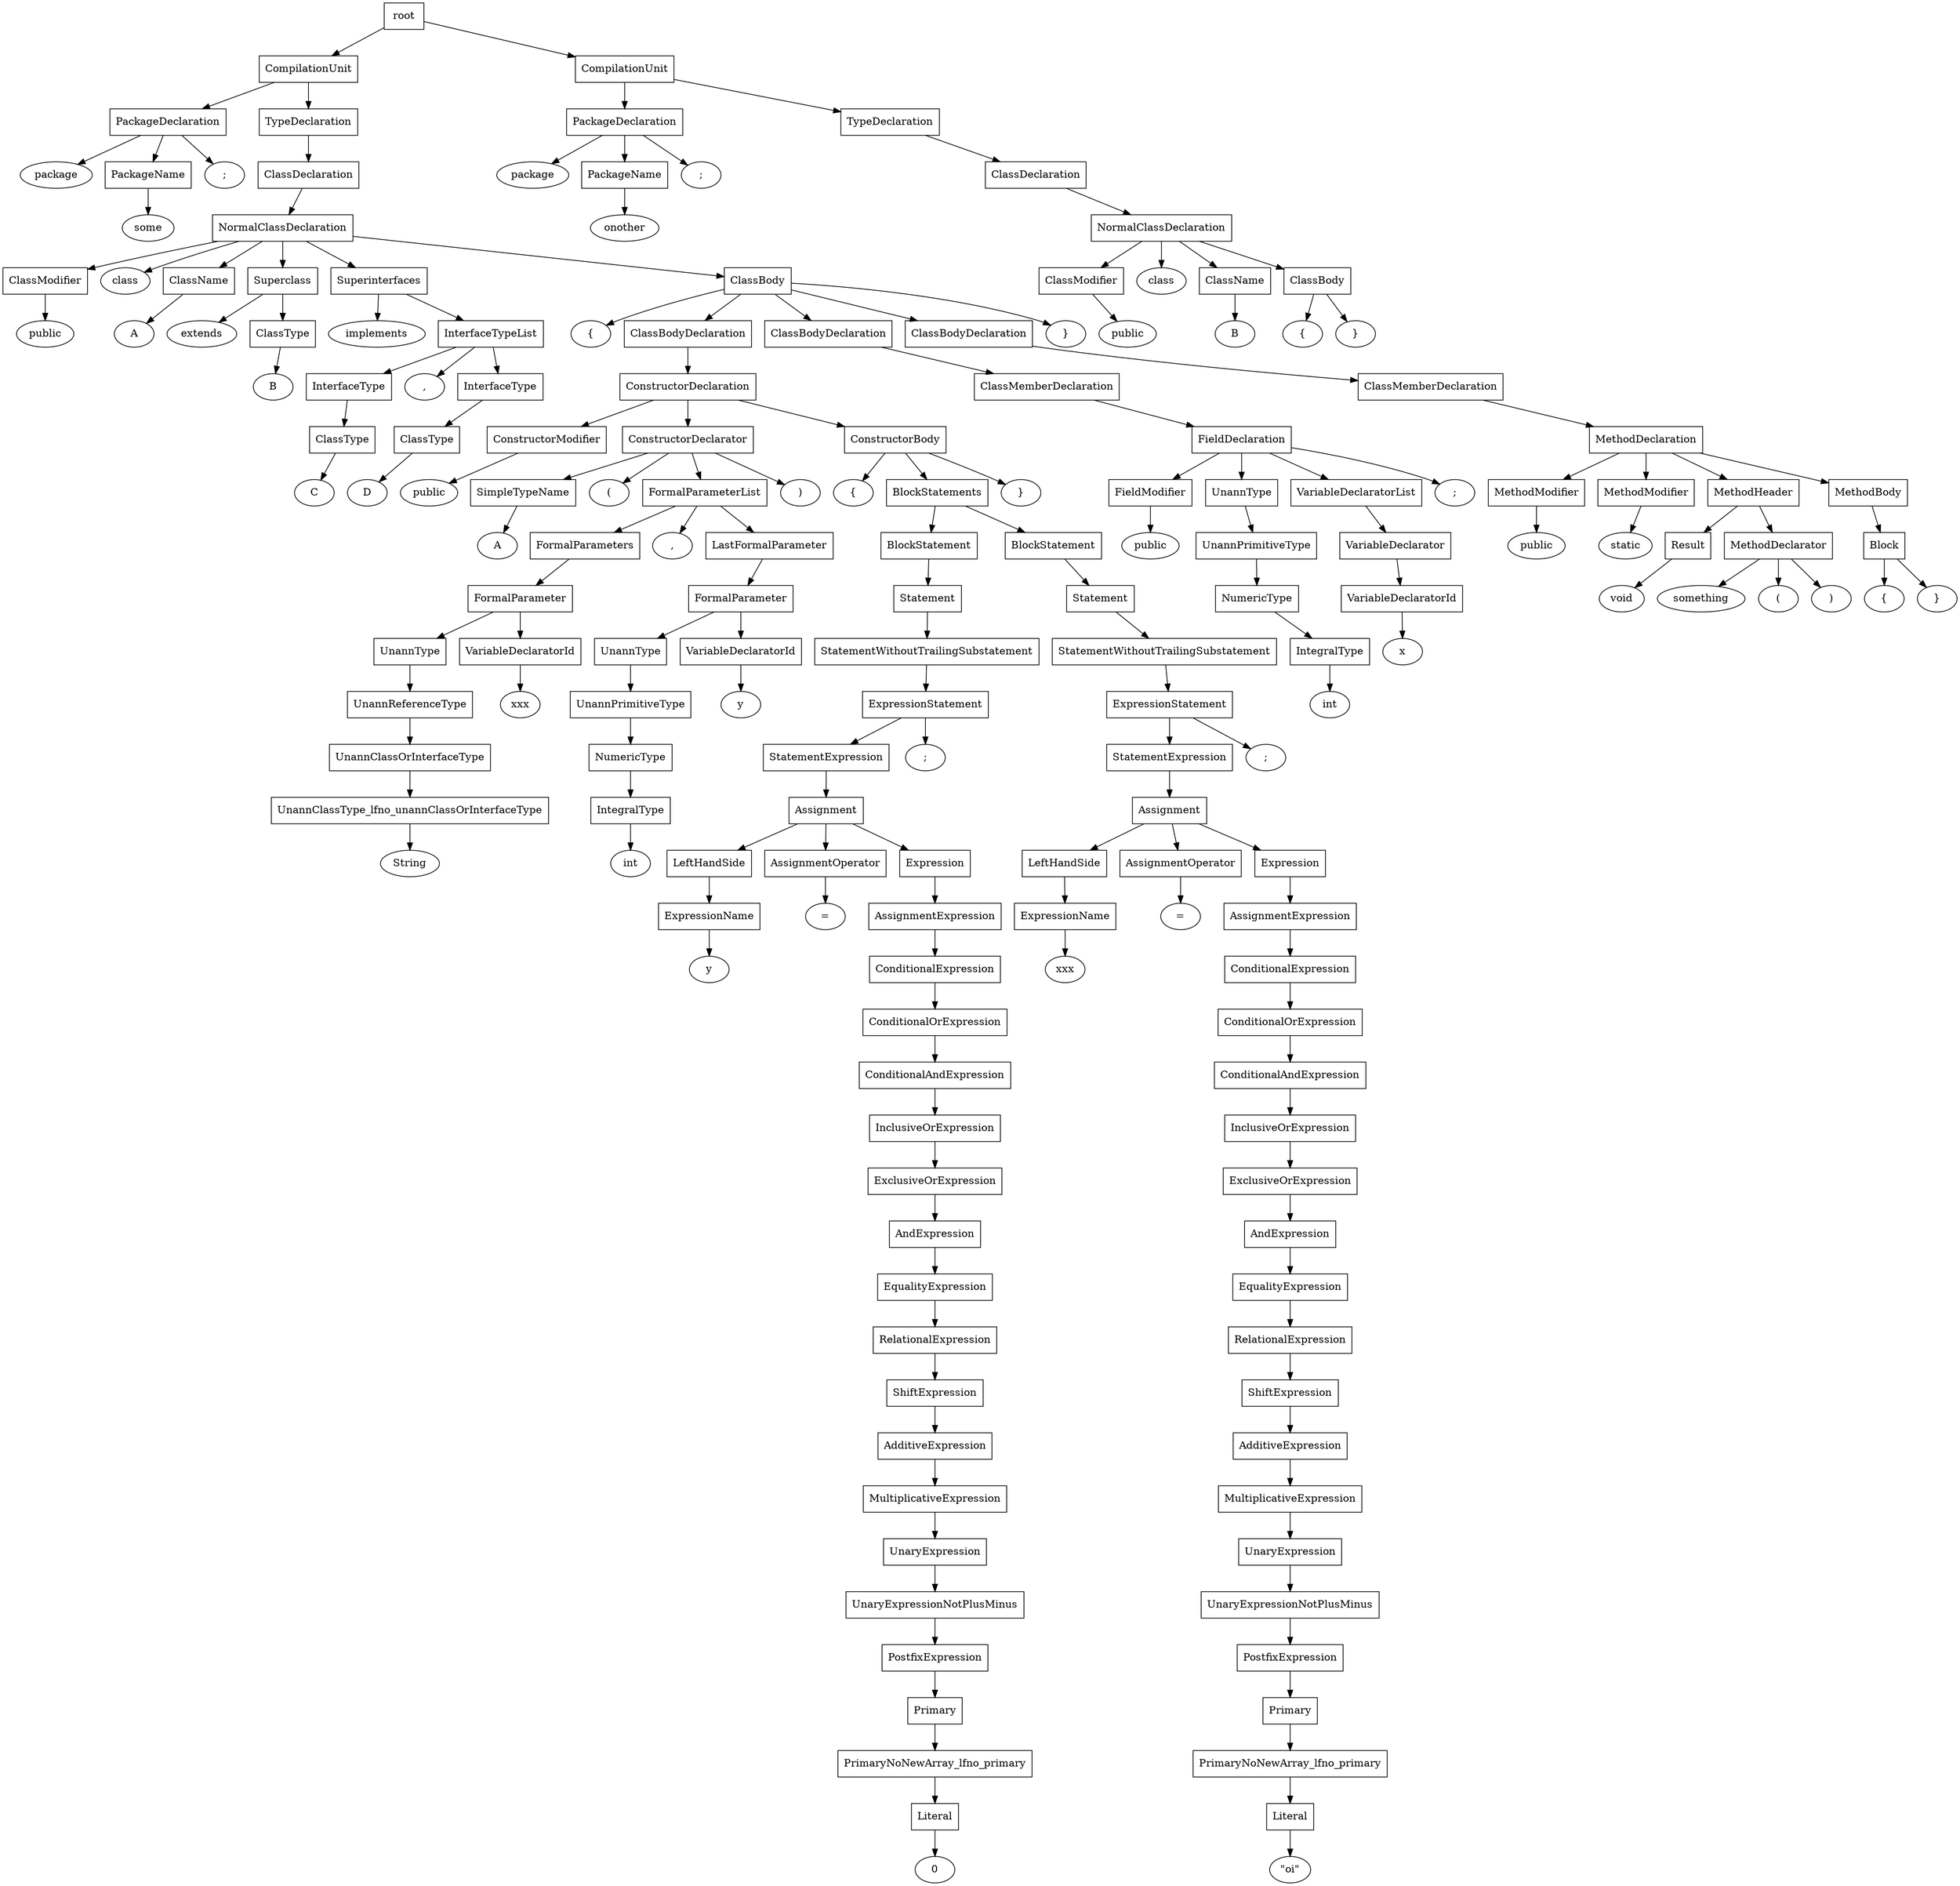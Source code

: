 digraph G {
	splines="TRUE";
	n_0 [label="root", shape="rectangle"]
	n_0 -> n_1
	n_1 [label="CompilationUnit", shape="rectangle"]
	n_1 -> n_3
	n_3 [label="PackageDeclaration", shape="rectangle"]
	n_3 -> n_7
	n_7 [label="package", shape="ellipse"]
	n_3 -> n_8
	n_8 [label="PackageName", shape="rectangle"]
	n_8 -> n_15
	n_15 [label="some", shape="ellipse"]
	n_3 -> n_9
	n_9 [label=";", shape="ellipse"]
	n_1 -> n_4
	n_4 [label="TypeDeclaration", shape="rectangle"]
	n_4 -> n_10
	n_10 [label="ClassDeclaration", shape="rectangle"]
	n_10 -> n_16
	n_16 [label="NormalClassDeclaration", shape="rectangle"]
	n_16 -> n_19
	n_19 [label="ClassModifier", shape="rectangle"]
	n_19 -> n_29
	n_29 [label="public", shape="ellipse"]
	n_16 -> n_20
	n_20 [label="class", shape="ellipse"]
	n_16 -> n_21
	n_21 [label="ClassName", shape="rectangle"]
	n_21 -> n_30
	n_30 [label="A", shape="ellipse"]
	n_16 -> n_22
	n_22 [label="Superclass", shape="rectangle"]
	n_22 -> n_31
	n_31 [label="extends", shape="ellipse"]
	n_22 -> n_32
	n_32 [label="ClassType", shape="rectangle"]
	n_32 -> n_44
	n_44 [label="B", shape="ellipse"]
	n_16 -> n_23
	n_23 [label="Superinterfaces", shape="rectangle"]
	n_23 -> n_33
	n_33 [label="implements", shape="ellipse"]
	n_23 -> n_34
	n_34 [label="InterfaceTypeList", shape="rectangle"]
	n_34 -> n_45
	n_45 [label="InterfaceType", shape="rectangle"]
	n_45 -> n_51
	n_51 [label="ClassType", shape="rectangle"]
	n_51 -> n_58
	n_58 [label="C", shape="ellipse"]
	n_34 -> n_46
	n_46 [label=",", shape="ellipse"]
	n_34 -> n_47
	n_47 [label="InterfaceType", shape="rectangle"]
	n_47 -> n_52
	n_52 [label="ClassType", shape="rectangle"]
	n_52 -> n_59
	n_59 [label="D", shape="ellipse"]
	n_16 -> n_24
	n_24 [label="ClassBody", shape="rectangle"]
	n_24 -> n_35
	n_35 [label="{", shape="ellipse"]
	n_24 -> n_36
	n_36 [label="ClassBodyDeclaration", shape="rectangle"]
	n_36 -> n_48
	n_48 [label="ConstructorDeclaration", shape="rectangle"]
	n_48 -> n_53
	n_53 [label="ConstructorModifier", shape="rectangle"]
	n_53 -> n_60
	n_60 [label="public", shape="ellipse"]
	n_48 -> n_54
	n_54 [label="ConstructorDeclarator", shape="rectangle"]
	n_54 -> n_61
	n_61 [label="SimpleTypeName", shape="rectangle"]
	n_61 -> n_76
	n_76 [label="A", shape="ellipse"]
	n_54 -> n_62
	n_62 [label="(", shape="ellipse"]
	n_54 -> n_63
	n_63 [label="FormalParameterList", shape="rectangle"]
	n_63 -> n_77
	n_77 [label="FormalParameters", shape="rectangle"]
	n_77 -> n_90
	n_90 [label="FormalParameter", shape="rectangle"]
	n_90 -> n_102
	n_102 [label="UnannType", shape="rectangle"]
	n_102 -> n_110
	n_110 [label="UnannReferenceType", shape="rectangle"]
	n_110 -> n_117
	n_117 [label="UnannClassOrInterfaceType", shape="rectangle"]
	n_117 -> n_123
	n_123 [label="UnannClassType_lfno_unannClassOrInterfaceType", shape="rectangle"]
	n_123 -> n_127
	n_127 [label="String", shape="ellipse"]
	n_90 -> n_103
	n_103 [label="VariableDeclaratorId", shape="rectangle"]
	n_103 -> n_111
	n_111 [label="xxx", shape="ellipse"]
	n_63 -> n_78
	n_78 [label=",", shape="ellipse"]
	n_63 -> n_79
	n_79 [label="LastFormalParameter", shape="rectangle"]
	n_79 -> n_91
	n_91 [label="FormalParameter", shape="rectangle"]
	n_91 -> n_104
	n_104 [label="UnannType", shape="rectangle"]
	n_104 -> n_112
	n_112 [label="UnannPrimitiveType", shape="rectangle"]
	n_112 -> n_118
	n_118 [label="NumericType", shape="rectangle"]
	n_118 -> n_124
	n_124 [label="IntegralType", shape="rectangle"]
	n_124 -> n_128
	n_128 [label="int", shape="ellipse"]
	n_91 -> n_105
	n_105 [label="VariableDeclaratorId", shape="rectangle"]
	n_105 -> n_113
	n_113 [label="y", shape="ellipse"]
	n_54 -> n_64
	n_64 [label=")", shape="ellipse"]
	n_48 -> n_55
	n_55 [label="ConstructorBody", shape="rectangle"]
	n_55 -> n_65
	n_65 [label="{", shape="ellipse"]
	n_55 -> n_66
	n_66 [label="BlockStatements", shape="rectangle"]
	n_66 -> n_80
	n_80 [label="BlockStatement", shape="rectangle"]
	n_80 -> n_92
	n_92 [label="Statement", shape="rectangle"]
	n_92 -> n_106
	n_106 [label="StatementWithoutTrailingSubstatement", shape="rectangle"]
	n_106 -> n_114
	n_114 [label="ExpressionStatement", shape="rectangle"]
	n_114 -> n_119
	n_119 [label="StatementExpression", shape="rectangle"]
	n_119 -> n_125
	n_125 [label="Assignment", shape="rectangle"]
	n_125 -> n_129
	n_129 [label="LeftHandSide", shape="rectangle"]
	n_129 -> n_135
	n_135 [label="ExpressionName", shape="rectangle"]
	n_135 -> n_141
	n_141 [label="y", shape="ellipse"]
	n_125 -> n_130
	n_130 [label="AssignmentOperator", shape="rectangle"]
	n_130 -> n_136
	n_136 [label="=", shape="ellipse"]
	n_125 -> n_131
	n_131 [label="Expression", shape="rectangle"]
	n_131 -> n_137
	n_137 [label="AssignmentExpression", shape="rectangle"]
	n_137 -> n_142
	n_142 [label="ConditionalExpression", shape="rectangle"]
	n_142 -> n_145
	n_145 [label="ConditionalOrExpression", shape="rectangle"]
	n_145 -> n_147
	n_147 [label="ConditionalAndExpression", shape="rectangle"]
	n_147 -> n_149
	n_149 [label="InclusiveOrExpression", shape="rectangle"]
	n_149 -> n_151
	n_151 [label="ExclusiveOrExpression", shape="rectangle"]
	n_151 -> n_153
	n_153 [label="AndExpression", shape="rectangle"]
	n_153 -> n_155
	n_155 [label="EqualityExpression", shape="rectangle"]
	n_155 -> n_157
	n_157 [label="RelationalExpression", shape="rectangle"]
	n_157 -> n_159
	n_159 [label="ShiftExpression", shape="rectangle"]
	n_159 -> n_161
	n_161 [label="AdditiveExpression", shape="rectangle"]
	n_161 -> n_163
	n_163 [label="MultiplicativeExpression", shape="rectangle"]
	n_163 -> n_165
	n_165 [label="UnaryExpression", shape="rectangle"]
	n_165 -> n_167
	n_167 [label="UnaryExpressionNotPlusMinus", shape="rectangle"]
	n_167 -> n_169
	n_169 [label="PostfixExpression", shape="rectangle"]
	n_169 -> n_171
	n_171 [label="Primary", shape="rectangle"]
	n_171 -> n_173
	n_173 [label="PrimaryNoNewArray_lfno_primary", shape="rectangle"]
	n_173 -> n_175
	n_175 [label="Literal", shape="rectangle"]
	n_175 -> n_177
	n_177 [label="0", shape="ellipse"]
	n_114 -> n_120
	n_120 [label=";", shape="ellipse"]
	n_66 -> n_81
	n_81 [label="BlockStatement", shape="rectangle"]
	n_81 -> n_93
	n_93 [label="Statement", shape="rectangle"]
	n_93 -> n_107
	n_107 [label="StatementWithoutTrailingSubstatement", shape="rectangle"]
	n_107 -> n_115
	n_115 [label="ExpressionStatement", shape="rectangle"]
	n_115 -> n_121
	n_121 [label="StatementExpression", shape="rectangle"]
	n_121 -> n_126
	n_126 [label="Assignment", shape="rectangle"]
	n_126 -> n_132
	n_132 [label="LeftHandSide", shape="rectangle"]
	n_132 -> n_138
	n_138 [label="ExpressionName", shape="rectangle"]
	n_138 -> n_143
	n_143 [label="xxx", shape="ellipse"]
	n_126 -> n_133
	n_133 [label="AssignmentOperator", shape="rectangle"]
	n_133 -> n_139
	n_139 [label="=", shape="ellipse"]
	n_126 -> n_134
	n_134 [label="Expression", shape="rectangle"]
	n_134 -> n_140
	n_140 [label="AssignmentExpression", shape="rectangle"]
	n_140 -> n_144
	n_144 [label="ConditionalExpression", shape="rectangle"]
	n_144 -> n_146
	n_146 [label="ConditionalOrExpression", shape="rectangle"]
	n_146 -> n_148
	n_148 [label="ConditionalAndExpression", shape="rectangle"]
	n_148 -> n_150
	n_150 [label="InclusiveOrExpression", shape="rectangle"]
	n_150 -> n_152
	n_152 [label="ExclusiveOrExpression", shape="rectangle"]
	n_152 -> n_154
	n_154 [label="AndExpression", shape="rectangle"]
	n_154 -> n_156
	n_156 [label="EqualityExpression", shape="rectangle"]
	n_156 -> n_158
	n_158 [label="RelationalExpression", shape="rectangle"]
	n_158 -> n_160
	n_160 [label="ShiftExpression", shape="rectangle"]
	n_160 -> n_162
	n_162 [label="AdditiveExpression", shape="rectangle"]
	n_162 -> n_164
	n_164 [label="MultiplicativeExpression", shape="rectangle"]
	n_164 -> n_166
	n_166 [label="UnaryExpression", shape="rectangle"]
	n_166 -> n_168
	n_168 [label="UnaryExpressionNotPlusMinus", shape="rectangle"]
	n_168 -> n_170
	n_170 [label="PostfixExpression", shape="rectangle"]
	n_170 -> n_172
	n_172 [label="Primary", shape="rectangle"]
	n_172 -> n_174
	n_174 [label="PrimaryNoNewArray_lfno_primary", shape="rectangle"]
	n_174 -> n_176
	n_176 [label="Literal", shape="rectangle"]
	n_176 -> n_178
	n_178 [label="\"oi\"", shape="ellipse"]
	n_115 -> n_122
	n_122 [label=";", shape="ellipse"]
	n_55 -> n_67
	n_67 [label="}", shape="ellipse"]
	n_24 -> n_37
	n_37 [label="ClassBodyDeclaration", shape="rectangle"]
	n_37 -> n_49
	n_49 [label="ClassMemberDeclaration", shape="rectangle"]
	n_49 -> n_56
	n_56 [label="FieldDeclaration", shape="rectangle"]
	n_56 -> n_68
	n_68 [label="FieldModifier", shape="rectangle"]
	n_68 -> n_82
	n_82 [label="public", shape="ellipse"]
	n_56 -> n_69
	n_69 [label="UnannType", shape="rectangle"]
	n_69 -> n_83
	n_83 [label="UnannPrimitiveType", shape="rectangle"]
	n_83 -> n_94
	n_94 [label="NumericType", shape="rectangle"]
	n_94 -> n_108
	n_108 [label="IntegralType", shape="rectangle"]
	n_108 -> n_116
	n_116 [label="int", shape="ellipse"]
	n_56 -> n_70
	n_70 [label="VariableDeclaratorList", shape="rectangle"]
	n_70 -> n_84
	n_84 [label="VariableDeclarator", shape="rectangle"]
	n_84 -> n_95
	n_95 [label="VariableDeclaratorId", shape="rectangle"]
	n_95 -> n_109
	n_109 [label="x", shape="ellipse"]
	n_56 -> n_71
	n_71 [label=";", shape="ellipse"]
	n_24 -> n_38
	n_38 [label="ClassBodyDeclaration", shape="rectangle"]
	n_38 -> n_50
	n_50 [label="ClassMemberDeclaration", shape="rectangle"]
	n_50 -> n_57
	n_57 [label="MethodDeclaration", shape="rectangle"]
	n_57 -> n_72
	n_72 [label="MethodModifier", shape="rectangle"]
	n_72 -> n_85
	n_85 [label="public", shape="ellipse"]
	n_57 -> n_73
	n_73 [label="MethodModifier", shape="rectangle"]
	n_73 -> n_86
	n_86 [label="static", shape="ellipse"]
	n_57 -> n_74
	n_74 [label="MethodHeader", shape="rectangle"]
	n_74 -> n_87
	n_87 [label="Result", shape="rectangle"]
	n_87 -> n_96
	n_96 [label="void", shape="ellipse"]
	n_74 -> n_88
	n_88 [label="MethodDeclarator", shape="rectangle"]
	n_88 -> n_97
	n_97 [label="something", shape="ellipse"]
	n_88 -> n_98
	n_98 [label="(", shape="ellipse"]
	n_88 -> n_99
	n_99 [label=")", shape="ellipse"]
	n_57 -> n_75
	n_75 [label="MethodBody", shape="rectangle"]
	n_75 -> n_89
	n_89 [label="Block", shape="rectangle"]
	n_89 -> n_100
	n_100 [label="{", shape="ellipse"]
	n_89 -> n_101
	n_101 [label="}", shape="ellipse"]
	n_24 -> n_39
	n_39 [label="}", shape="ellipse"]
	n_0 -> n_2
	n_2 [label="CompilationUnit", shape="rectangle"]
	n_2 -> n_5
	n_5 [label="PackageDeclaration", shape="rectangle"]
	n_5 -> n_11
	n_11 [label="package", shape="ellipse"]
	n_5 -> n_12
	n_12 [label="PackageName", shape="rectangle"]
	n_12 -> n_17
	n_17 [label="onother", shape="ellipse"]
	n_5 -> n_13
	n_13 [label=";", shape="ellipse"]
	n_2 -> n_6
	n_6 [label="TypeDeclaration", shape="rectangle"]
	n_6 -> n_14
	n_14 [label="ClassDeclaration", shape="rectangle"]
	n_14 -> n_18
	n_18 [label="NormalClassDeclaration", shape="rectangle"]
	n_18 -> n_25
	n_25 [label="ClassModifier", shape="rectangle"]
	n_25 -> n_40
	n_40 [label="public", shape="ellipse"]
	n_18 -> n_26
	n_26 [label="class", shape="ellipse"]
	n_18 -> n_27
	n_27 [label="ClassName", shape="rectangle"]
	n_27 -> n_41
	n_41 [label="B", shape="ellipse"]
	n_18 -> n_28
	n_28 [label="ClassBody", shape="rectangle"]
	n_28 -> n_42
	n_42 [label="{", shape="ellipse"]
	n_28 -> n_43
	n_43 [label="}", shape="ellipse"]
}